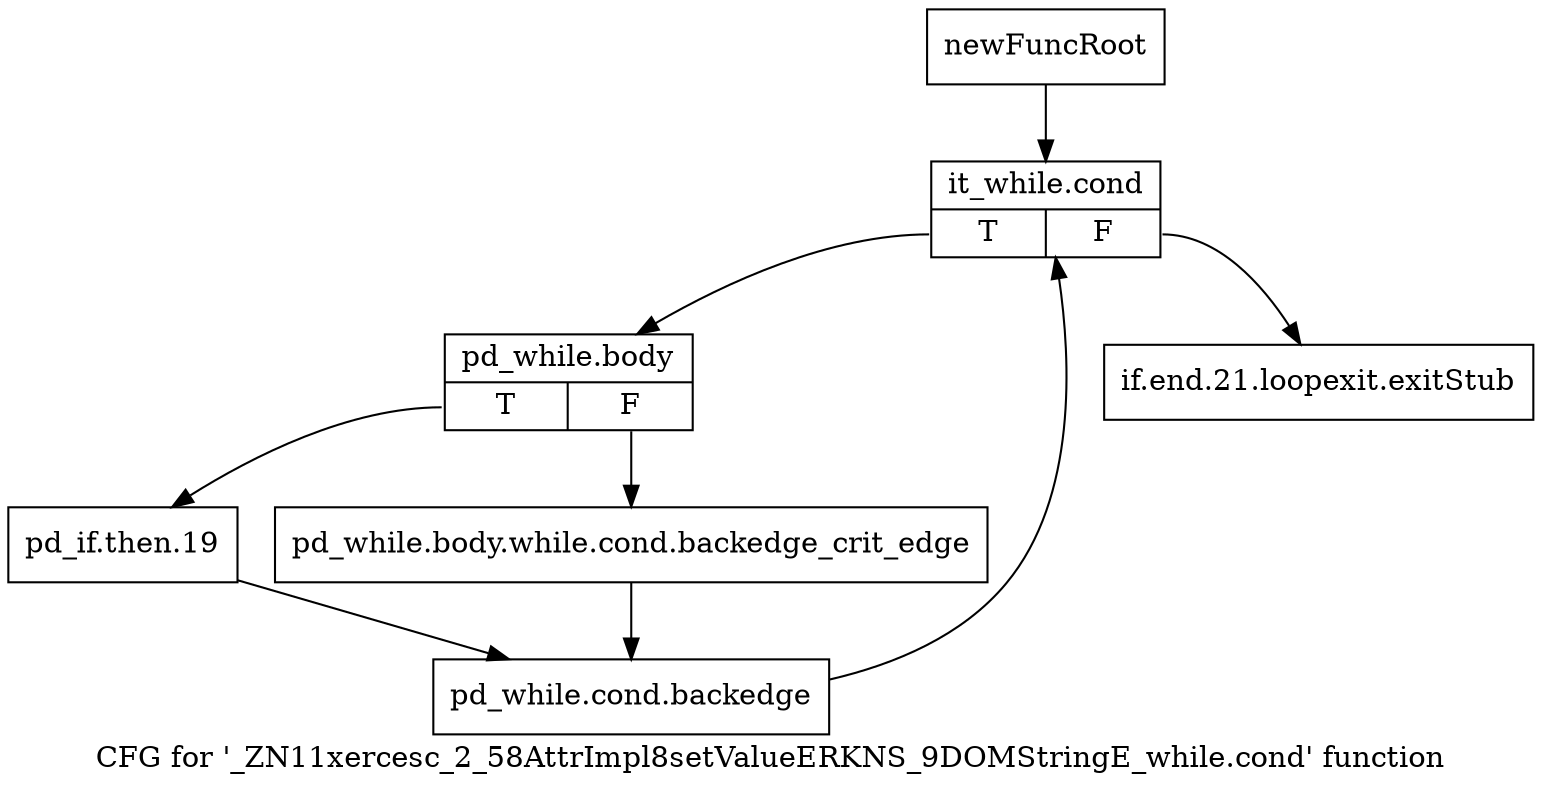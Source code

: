 digraph "CFG for '_ZN11xercesc_2_58AttrImpl8setValueERKNS_9DOMStringE_while.cond' function" {
	label="CFG for '_ZN11xercesc_2_58AttrImpl8setValueERKNS_9DOMStringE_while.cond' function";

	Node0x96ead40 [shape=record,label="{newFuncRoot}"];
	Node0x96ead40 -> Node0x96eb1c0;
	Node0x96eb170 [shape=record,label="{if.end.21.loopexit.exitStub}"];
	Node0x96eb1c0 [shape=record,label="{it_while.cond|{<s0>T|<s1>F}}"];
	Node0x96eb1c0:s0 -> Node0x96eb210;
	Node0x96eb1c0:s1 -> Node0x96eb170;
	Node0x96eb210 [shape=record,label="{pd_while.body|{<s0>T|<s1>F}}"];
	Node0x96eb210:s0 -> Node0x96eb2b0;
	Node0x96eb210:s1 -> Node0x96eb260;
	Node0x96eb260 [shape=record,label="{pd_while.body.while.cond.backedge_crit_edge}"];
	Node0x96eb260 -> Node0x96eb300;
	Node0x96eb2b0 [shape=record,label="{pd_if.then.19}"];
	Node0x96eb2b0 -> Node0x96eb300;
	Node0x96eb300 [shape=record,label="{pd_while.cond.backedge}"];
	Node0x96eb300 -> Node0x96eb1c0;
}
